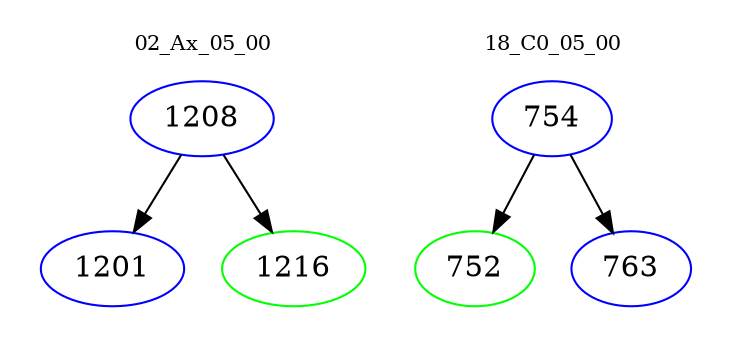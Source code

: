 digraph{
subgraph cluster_0 {
color = white
label = "02_Ax_05_00";
fontsize=10;
T0_1208 [label="1208", color="blue"]
T0_1208 -> T0_1201 [color="black"]
T0_1201 [label="1201", color="blue"]
T0_1208 -> T0_1216 [color="black"]
T0_1216 [label="1216", color="green"]
}
subgraph cluster_1 {
color = white
label = "18_C0_05_00";
fontsize=10;
T1_754 [label="754", color="blue"]
T1_754 -> T1_752 [color="black"]
T1_752 [label="752", color="green"]
T1_754 -> T1_763 [color="black"]
T1_763 [label="763", color="blue"]
}
}
